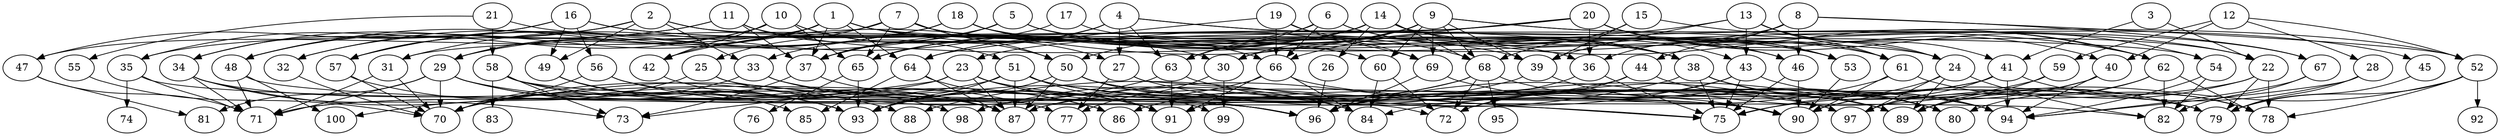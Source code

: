 digraph G {
  1 [size="1714110071", alpha="0.10"]
  1 -> 29 [size ="33554432"]
  1 -> 32 [size ="33554432"]
  1 -> 36 [size ="33554432"]
  1 -> 37 [size ="33554432"]
  1 -> 42 [size ="33554432"]
  1 -> 47 [size ="33554432"]
  1 -> 54 [size ="33554432"]
  1 -> 64 [size ="33554432"]
  1 -> 69 [size ="33554432"]
  2 [size="25823531444", alpha="0.19"]
  2 -> 24 [size ="536870912"]
  2 -> 33 [size ="536870912"]
  2 -> 35 [size ="536870912"]
  2 -> 49 [size ="536870912"]
  2 -> 57 [size ="536870912"]
  2 -> 60 [size ="536870912"]
  3 [size="81861823507", alpha="0.06"]
  3 -> 22 [size ="75497472"]
  3 -> 41 [size ="75497472"]
  4 [size="2070774908", alpha="0.02"]
  4 -> 24 [size ="75497472"]
  4 -> 27 [size ="75497472"]
  4 -> 33 [size ="75497472"]
  4 -> 37 [size ="75497472"]
  4 -> 53 [size ="75497472"]
  4 -> 63 [size ="75497472"]
  4 -> 65 [size ="75497472"]
  5 [size="124920570960", alpha="0.17"]
  5 -> 37 [size ="134217728"]
  5 -> 45 [size ="134217728"]
  5 -> 57 [size ="134217728"]
  5 -> 68 [size ="134217728"]
  6 [size="782757789696", alpha="0.06"]
  6 -> 38 [size ="679477248"]
  6 -> 46 [size ="679477248"]
  6 -> 63 [size ="679477248"]
  6 -> 65 [size ="679477248"]
  6 -> 66 [size ="679477248"]
  7 [size="612662190972", alpha="0.09"]
  7 -> 25 [size ="536870912"]
  7 -> 35 [size ="536870912"]
  7 -> 38 [size ="536870912"]
  7 -> 46 [size ="536870912"]
  7 -> 50 [size ="536870912"]
  7 -> 65 [size ="536870912"]
  8 [size="549755813888", alpha="0.15"]
  8 -> 29 [size ="536870912"]
  8 -> 36 [size ="536870912"]
  8 -> 44 [size ="536870912"]
  8 -> 46 [size ="536870912"]
  8 -> 52 [size ="536870912"]
  8 -> 67 [size ="536870912"]
  9 [size="3365914185", alpha="0.04"]
  9 -> 30 [size ="301989888"]
  9 -> 39 [size ="301989888"]
  9 -> 42 [size ="301989888"]
  9 -> 50 [size ="301989888"]
  9 -> 52 [size ="301989888"]
  9 -> 60 [size ="301989888"]
  9 -> 67 [size ="301989888"]
  9 -> 68 [size ="301989888"]
  9 -> 69 [size ="301989888"]
  10 [size="549755813888", alpha="0.20"]
  10 -> 27 [size ="536870912"]
  10 -> 29 [size ="536870912"]
  10 -> 42 [size ="536870912"]
  10 -> 48 [size ="536870912"]
  10 -> 50 [size ="536870912"]
  10 -> 65 [size ="536870912"]
  11 [size="2121294709", alpha="0.05"]
  11 -> 34 [size ="33554432"]
  11 -> 37 [size ="33554432"]
  11 -> 48 [size ="33554432"]
  11 -> 51 [size ="33554432"]
  11 -> 62 [size ="33554432"]
  12 [size="3917256484", alpha="0.13"]
  12 -> 28 [size ="134217728"]
  12 -> 40 [size ="134217728"]
  12 -> 52 [size ="134217728"]
  12 -> 59 [size ="134217728"]
  13 [size="48708730181", alpha="0.15"]
  13 -> 24 [size ="838860800"]
  13 -> 39 [size ="838860800"]
  13 -> 41 [size ="838860800"]
  13 -> 43 [size ="838860800"]
  13 -> 61 [size ="838860800"]
  13 -> 66 [size ="838860800"]
  14 [size="13711269322", alpha="0.12"]
  14 -> 22 [size ="838860800"]
  14 -> 26 [size ="838860800"]
  14 -> 37 [size ="838860800"]
  14 -> 43 [size ="838860800"]
  14 -> 53 [size ="838860800"]
  14 -> 62 [size ="838860800"]
  14 -> 63 [size ="838860800"]
  14 -> 64 [size ="838860800"]
  14 -> 65 [size ="838860800"]
  14 -> 68 [size ="838860800"]
  15 [size="782757789696", alpha="0.09"]
  15 -> 39 [size ="679477248"]
  15 -> 62 [size ="679477248"]
  15 -> 68 [size ="679477248"]
  16 [size="221545958016", alpha="0.02"]
  16 -> 34 [size ="411041792"]
  16 -> 38 [size ="411041792"]
  16 -> 39 [size ="411041792"]
  16 -> 47 [size ="411041792"]
  16 -> 49 [size ="411041792"]
  16 -> 56 [size ="411041792"]
  17 [size="100941495000", alpha="0.01"]
  17 -> 31 [size ="134217728"]
  17 -> 61 [size ="134217728"]
  18 [size="782757789696", alpha="0.19"]
  18 -> 22 [size ="679477248"]
  18 -> 32 [size ="679477248"]
  18 -> 48 [size ="679477248"]
  18 -> 53 [size ="679477248"]
  18 -> 57 [size ="679477248"]
  18 -> 66 [size ="679477248"]
  19 [size="231928233984", alpha="0.16"]
  19 -> 38 [size ="301989888"]
  19 -> 64 [size ="301989888"]
  19 -> 66 [size ="301989888"]
  19 -> 69 [size ="301989888"]
  20 [size="549755813888", alpha="0.13"]
  20 -> 23 [size ="536870912"]
  20 -> 30 [size ="536870912"]
  20 -> 31 [size ="536870912"]
  20 -> 36 [size ="536870912"]
  20 -> 40 [size ="536870912"]
  20 -> 53 [size ="536870912"]
  20 -> 54 [size ="536870912"]
  20 -> 61 [size ="536870912"]
  21 [size="18990033854", alpha="0.07"]
  21 -> 30 [size ="301989888"]
  21 -> 55 [size ="301989888"]
  21 -> 58 [size ="301989888"]
  22 [size="2391830997", alpha="0.18"]
  22 -> 78 [size ="75497472"]
  22 -> 79 [size ="75497472"]
  22 -> 90 [size ="75497472"]
  22 -> 96 [size ="75497472"]
  23 [size="59994446060", alpha="0.01"]
  23 -> 71 [size ="209715200"]
  23 -> 73 [size ="209715200"]
  23 -> 87 [size ="209715200"]
  23 -> 89 [size ="209715200"]
  23 -> 96 [size ="209715200"]
  23 -> 99 [size ="209715200"]
  24 [size="132975591360", alpha="0.12"]
  24 -> 75 [size ="134217728"]
  24 -> 82 [size ="134217728"]
  24 -> 89 [size ="134217728"]
  24 -> 97 [size ="134217728"]
  25 [size="26706868097", alpha="0.17"]
  25 -> 82 [size ="33554432"]
  25 -> 86 [size ="33554432"]
  25 -> 100 [size ="33554432"]
  26 [size="1073741824000", alpha="0.09"]
  26 -> 96 [size ="838860800"]
  27 [size="8589934592", alpha="0.14"]
  27 -> 75 [size ="33554432"]
  27 -> 77 [size ="33554432"]
  27 -> 97 [size ="33554432"]
  28 [size="359995053509", alpha="0.00"]
  28 -> 79 [size ="301989888"]
  28 -> 90 [size ="301989888"]
  28 -> 94 [size ="301989888"]
  29 [size="26935184980", alpha="0.16"]
  29 -> 70 [size ="536870912"]
  29 -> 71 [size ="536870912"]
  29 -> 81 [size ="536870912"]
  29 -> 93 [size ="536870912"]
  29 -> 96 [size ="536870912"]
  29 -> 98 [size ="536870912"]
  30 [size="49616310139", alpha="0.12"]
  30 -> 77 [size ="75497472"]
  30 -> 99 [size ="75497472"]
  31 [size="3140180166", alpha="0.15"]
  31 -> 70 [size ="209715200"]
  31 -> 71 [size ="209715200"]
  32 [size="770055679224", alpha="0.15"]
  32 -> 70 [size ="536870912"]
  33 [size="134217728000", alpha="0.07"]
  33 -> 70 [size ="209715200"]
  33 -> 90 [size ="209715200"]
  33 -> 91 [size ="209715200"]
  34 [size="288111316635", alpha="0.13"]
  34 -> 71 [size ="411041792"]
  34 -> 73 [size ="411041792"]
  34 -> 87 [size ="411041792"]
  34 -> 88 [size ="411041792"]
  35 [size="1237873998", alpha="0.18"]
  35 -> 71 [size ="134217728"]
  35 -> 72 [size ="134217728"]
  35 -> 74 [size ="134217728"]
  36 [size="549755813888", alpha="0.08"]
  36 -> 75 [size ="536870912"]
  36 -> 96 [size ="536870912"]
  37 [size="175744304190", alpha="0.14"]
  37 -> 73 [size ="301989888"]
  37 -> 84 [size ="301989888"]
  38 [size="644749201185", alpha="0.01"]
  38 -> 75 [size ="411041792"]
  38 -> 79 [size ="411041792"]
  38 -> 80 [size ="411041792"]
  38 -> 88 [size ="411041792"]
  38 -> 94 [size ="411041792"]
  39 [size="8589934592", alpha="0.16"]
  39 -> 90 [size ="33554432"]
  39 -> 98 [size ="33554432"]
  40 [size="7270024486", alpha="0.02"]
  40 -> 75 [size ="536870912"]
  40 -> 94 [size ="536870912"]
  40 -> 97 [size ="536870912"]
  41 [size="445464050", alpha="0.14"]
  41 -> 78 [size ="33554432"]
  41 -> 87 [size ="33554432"]
  41 -> 91 [size ="33554432"]
  41 -> 94 [size ="33554432"]
  41 -> 97 [size ="33554432"]
  42 [size="99341656599", alpha="0.15"]
  42 -> 87 [size ="209715200"]
  43 [size="68719476736", alpha="0.19"]
  43 -> 72 [size ="134217728"]
  43 -> 75 [size ="134217728"]
  43 -> 79 [size ="134217728"]
  43 -> 87 [size ="134217728"]
  44 [size="231928233984", alpha="0.20"]
  44 -> 70 [size ="301989888"]
  44 -> 72 [size ="301989888"]
  44 -> 94 [size ="301989888"]
  45 [size="27285973883", alpha="0.09"]
  45 -> 79 [size ="679477248"]
  46 [size="454378179918", alpha="0.12"]
  46 -> 75 [size ="301989888"]
  46 -> 90 [size ="301989888"]
  47 [size="427685753678", alpha="0.12"]
  47 -> 71 [size ="679477248"]
  47 -> 81 [size ="679477248"]
  48 [size="134217728000", alpha="0.09"]
  48 -> 71 [size ="209715200"]
  48 -> 75 [size ="209715200"]
  48 -> 100 [size ="209715200"]
  49 [size="10304615904", alpha="0.09"]
  49 -> 77 [size ="33554432"]
  49 -> 85 [size ="33554432"]
  49 -> 87 [size ="33554432"]
  50 [size="4885320973", alpha="0.11"]
  50 -> 84 [size ="134217728"]
  50 -> 87 [size ="134217728"]
  50 -> 90 [size ="134217728"]
  50 -> 93 [size ="134217728"]
  50 -> 94 [size ="134217728"]
  51 [size="68719476736", alpha="0.15"]
  51 -> 71 [size ="134217728"]
  51 -> 87 [size ="134217728"]
  51 -> 89 [size ="134217728"]
  51 -> 91 [size ="134217728"]
  51 -> 93 [size ="134217728"]
  51 -> 94 [size ="134217728"]
  51 -> 97 [size ="134217728"]
  52 [size="11431789585", alpha="0.04"]
  52 -> 78 [size ="209715200"]
  52 -> 79 [size ="209715200"]
  52 -> 89 [size ="209715200"]
  52 -> 92 [size ="209715200"]
  53 [size="159848097581", alpha="0.19"]
  53 -> 90 [size ="209715200"]
  54 [size="3159957031", alpha="0.03"]
  54 -> 82 [size ="209715200"]
  54 -> 94 [size ="209715200"]
  55 [size="134217728000", alpha="0.16"]
  55 -> 70 [size ="209715200"]
  56 [size="21965823159", alpha="0.17"]
  56 -> 70 [size ="679477248"]
  56 -> 86 [size ="679477248"]
  56 -> 96 [size ="679477248"]
  57 [size="231928233984", alpha="0.17"]
  57 -> 70 [size ="301989888"]
  57 -> 93 [size ="301989888"]
  58 [size="782757789696", alpha="0.03"]
  58 -> 73 [size ="679477248"]
  58 -> 83 [size ="679477248"]
  58 -> 90 [size ="679477248"]
  58 -> 93 [size ="679477248"]
  58 -> 96 [size ="679477248"]
  59 [size="11691057598", alpha="0.16"]
  59 -> 89 [size ="209715200"]
  59 -> 96 [size ="209715200"]
  60 [size="604019844168", alpha="0.02"]
  60 -> 72 [size ="536870912"]
  60 -> 84 [size ="536870912"]
  61 [size="8589934592", alpha="0.07"]
  61 -> 78 [size ="33554432"]
  61 -> 84 [size ="33554432"]
  61 -> 90 [size ="33554432"]
  62 [size="549755813888", alpha="0.03"]
  62 -> 78 [size ="536870912"]
  62 -> 80 [size ="536870912"]
  62 -> 82 [size ="536870912"]
  62 -> 89 [size ="536870912"]
  63 [size="185856803412", alpha="0.06"]
  63 -> 70 [size ="301989888"]
  63 -> 89 [size ="301989888"]
  63 -> 91 [size ="301989888"]
  64 [size="549755813888", alpha="0.05"]
  64 -> 85 [size ="536870912"]
  64 -> 87 [size ="536870912"]
  64 -> 91 [size ="536870912"]
  65 [size="10427211540", alpha="0.09"]
  65 -> 76 [size ="301989888"]
  65 -> 93 [size ="301989888"]
  66 [size="796266654712", alpha="0.08"]
  66 -> 79 [size ="838860800"]
  66 -> 84 [size ="838860800"]
  66 -> 91 [size ="838860800"]
  66 -> 93 [size ="838860800"]
  67 [size="7084309139", alpha="0.01"]
  67 -> 82 [size ="209715200"]
  67 -> 94 [size ="209715200"]
  68 [size="11749309038", alpha="0.03"]
  68 -> 72 [size ="33554432"]
  68 -> 80 [size ="33554432"]
  68 -> 86 [size ="33554432"]
  68 -> 93 [size ="33554432"]
  68 -> 95 [size ="33554432"]
  69 [size="217030961524", alpha="0.10"]
  69 -> 80 [size ="536870912"]
  69 -> 96 [size ="536870912"]
  70 [size="549755813888", alpha="0.03"]
  71 [size="134217728000", alpha="0.01"]
  72 [size="549755813888", alpha="0.05"]
  73 [size="8589934592", alpha="0.02"]
  74 [size="514084772984", alpha="0.06"]
  75 [size="549755813888", alpha="0.16"]
  76 [size="782757789696", alpha="0.11"]
  77 [size="13667648899", alpha="0.05"]
  78 [size="333185753845", alpha="0.17"]
  79 [size="4302209503", alpha="0.18"]
  80 [size="231928233984", alpha="0.12"]
  81 [size="790936467516", alpha="0.13"]
  82 [size="28991029248", alpha="0.17"]
  83 [size="385061174265", alpha="0.14"]
  84 [size="23283230394", alpha="0.05"]
  85 [size="16131681802", alpha="0.12"]
  86 [size="1057875810041", alpha="0.02"]
  87 [size="17183559715", alpha="0.06"]
  88 [size="128547533331", alpha="0.05"]
  89 [size="32250780683", alpha="0.03"]
  90 [size="35086620188", alpha="0.15"]
  91 [size="35406957149", alpha="0.14"]
  92 [size="9113725744", alpha="0.09"]
  93 [size="598674015665", alpha="0.15"]
  94 [size="134217728000", alpha="0.03"]
  95 [size="549755813888", alpha="0.05"]
  96 [size="23819419734", alpha="0.00"]
  97 [size="20458051119", alpha="0.17"]
  98 [size="28991029248", alpha="0.03"]
  99 [size="1073741824000", alpha="0.05"]
  100 [size="368293445632", alpha="0.10"]
}
